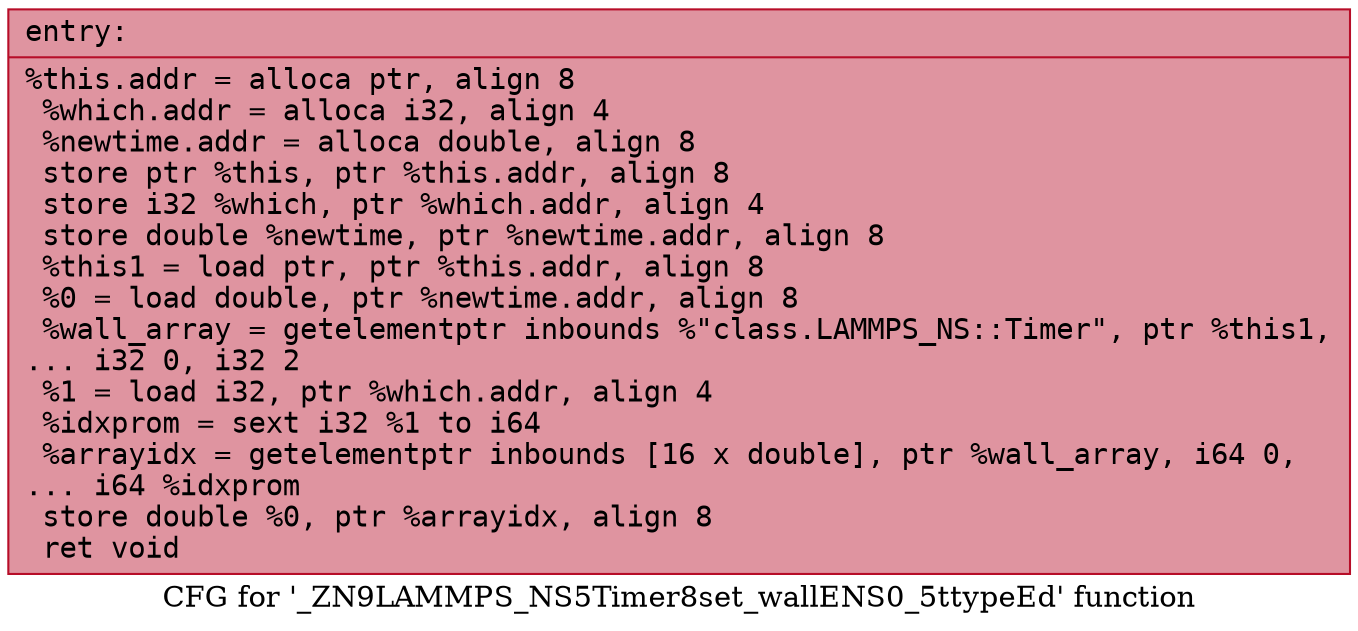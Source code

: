digraph "CFG for '_ZN9LAMMPS_NS5Timer8set_wallENS0_5ttypeEd' function" {
	label="CFG for '_ZN9LAMMPS_NS5Timer8set_wallENS0_5ttypeEd' function";

	Node0x562e535aa600 [shape=record,color="#b70d28ff", style=filled, fillcolor="#b70d2870" fontname="Courier",label="{entry:\l|  %this.addr = alloca ptr, align 8\l  %which.addr = alloca i32, align 4\l  %newtime.addr = alloca double, align 8\l  store ptr %this, ptr %this.addr, align 8\l  store i32 %which, ptr %which.addr, align 4\l  store double %newtime, ptr %newtime.addr, align 8\l  %this1 = load ptr, ptr %this.addr, align 8\l  %0 = load double, ptr %newtime.addr, align 8\l  %wall_array = getelementptr inbounds %\"class.LAMMPS_NS::Timer\", ptr %this1,\l... i32 0, i32 2\l  %1 = load i32, ptr %which.addr, align 4\l  %idxprom = sext i32 %1 to i64\l  %arrayidx = getelementptr inbounds [16 x double], ptr %wall_array, i64 0,\l... i64 %idxprom\l  store double %0, ptr %arrayidx, align 8\l  ret void\l}"];
}
